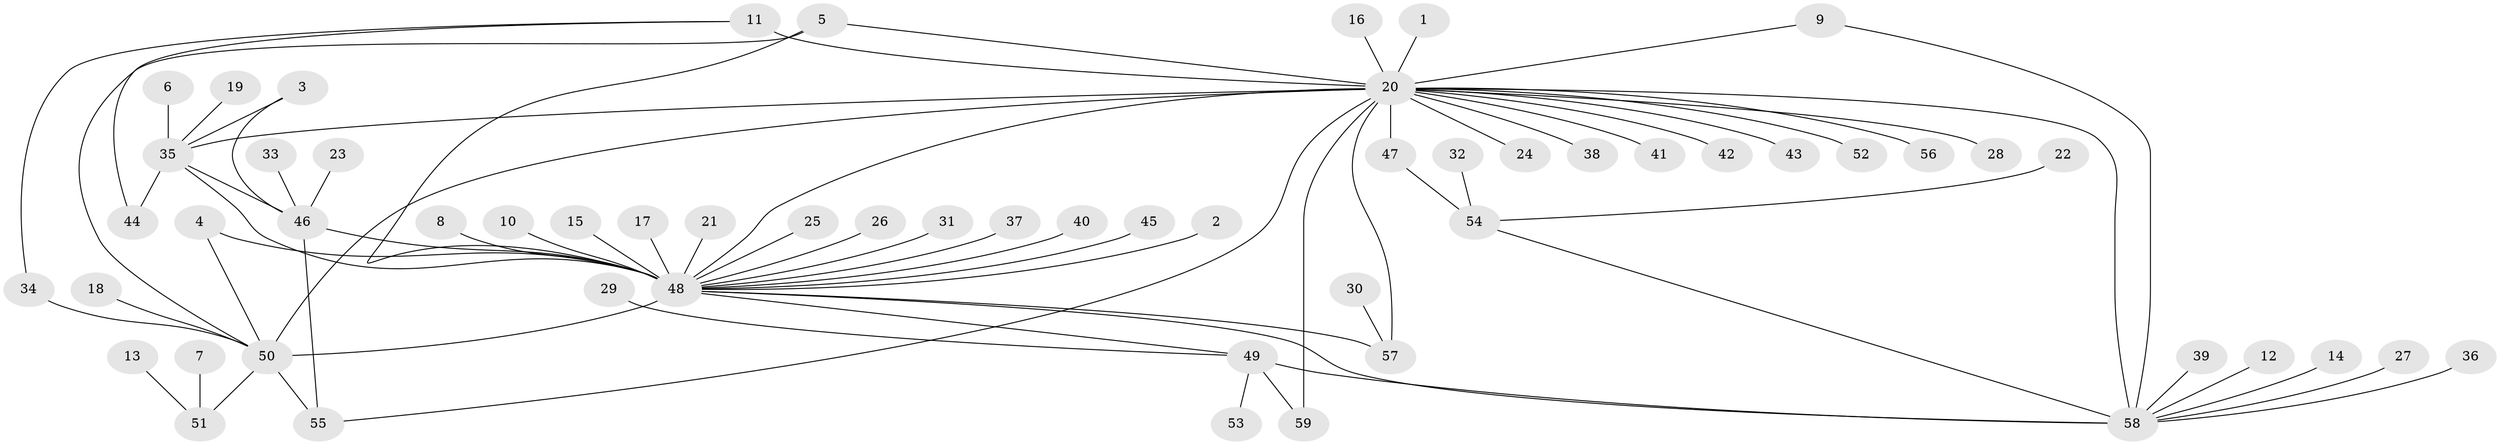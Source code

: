// original degree distribution, {8: 0.02564102564102564, 20: 0.008547008547008548, 2: 0.20512820512820512, 26: 0.008547008547008548, 7: 0.017094017094017096, 5: 0.017094017094017096, 4: 0.02564102564102564, 6: 0.02564102564102564, 3: 0.08547008547008547, 1: 0.5641025641025641, 9: 0.017094017094017096}
// Generated by graph-tools (version 1.1) at 2025/49/03/09/25 03:49:50]
// undirected, 59 vertices, 75 edges
graph export_dot {
graph [start="1"]
  node [color=gray90,style=filled];
  1;
  2;
  3;
  4;
  5;
  6;
  7;
  8;
  9;
  10;
  11;
  12;
  13;
  14;
  15;
  16;
  17;
  18;
  19;
  20;
  21;
  22;
  23;
  24;
  25;
  26;
  27;
  28;
  29;
  30;
  31;
  32;
  33;
  34;
  35;
  36;
  37;
  38;
  39;
  40;
  41;
  42;
  43;
  44;
  45;
  46;
  47;
  48;
  49;
  50;
  51;
  52;
  53;
  54;
  55;
  56;
  57;
  58;
  59;
  1 -- 20 [weight=1.0];
  2 -- 48 [weight=1.0];
  3 -- 35 [weight=1.0];
  3 -- 46 [weight=1.0];
  4 -- 48 [weight=1.0];
  4 -- 50 [weight=1.0];
  5 -- 20 [weight=1.0];
  5 -- 48 [weight=1.0];
  5 -- 50 [weight=1.0];
  6 -- 35 [weight=1.0];
  7 -- 51 [weight=1.0];
  8 -- 48 [weight=1.0];
  9 -- 20 [weight=1.0];
  9 -- 58 [weight=1.0];
  10 -- 48 [weight=1.0];
  11 -- 20 [weight=3.0];
  11 -- 34 [weight=1.0];
  11 -- 44 [weight=1.0];
  12 -- 58 [weight=1.0];
  13 -- 51 [weight=1.0];
  14 -- 58 [weight=1.0];
  15 -- 48 [weight=1.0];
  16 -- 20 [weight=1.0];
  17 -- 48 [weight=2.0];
  18 -- 50 [weight=1.0];
  19 -- 35 [weight=1.0];
  20 -- 24 [weight=1.0];
  20 -- 28 [weight=1.0];
  20 -- 35 [weight=1.0];
  20 -- 38 [weight=1.0];
  20 -- 41 [weight=1.0];
  20 -- 42 [weight=1.0];
  20 -- 43 [weight=1.0];
  20 -- 47 [weight=1.0];
  20 -- 48 [weight=1.0];
  20 -- 50 [weight=2.0];
  20 -- 52 [weight=1.0];
  20 -- 55 [weight=1.0];
  20 -- 56 [weight=1.0];
  20 -- 57 [weight=1.0];
  20 -- 58 [weight=2.0];
  20 -- 59 [weight=1.0];
  21 -- 48 [weight=1.0];
  22 -- 54 [weight=1.0];
  23 -- 46 [weight=1.0];
  25 -- 48 [weight=1.0];
  26 -- 48 [weight=1.0];
  27 -- 58 [weight=1.0];
  29 -- 49 [weight=1.0];
  30 -- 57 [weight=1.0];
  31 -- 48 [weight=1.0];
  32 -- 54 [weight=1.0];
  33 -- 46 [weight=1.0];
  34 -- 50 [weight=1.0];
  35 -- 44 [weight=1.0];
  35 -- 46 [weight=1.0];
  35 -- 48 [weight=1.0];
  36 -- 58 [weight=1.0];
  37 -- 48 [weight=1.0];
  39 -- 58 [weight=1.0];
  40 -- 48 [weight=1.0];
  45 -- 48 [weight=1.0];
  46 -- 48 [weight=2.0];
  46 -- 55 [weight=1.0];
  47 -- 54 [weight=1.0];
  48 -- 49 [weight=1.0];
  48 -- 50 [weight=3.0];
  48 -- 57 [weight=1.0];
  48 -- 58 [weight=1.0];
  49 -- 53 [weight=1.0];
  49 -- 58 [weight=2.0];
  49 -- 59 [weight=1.0];
  50 -- 51 [weight=1.0];
  50 -- 55 [weight=1.0];
  54 -- 58 [weight=1.0];
}
